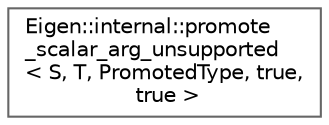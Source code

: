digraph "类继承关系图"
{
 // LATEX_PDF_SIZE
  bgcolor="transparent";
  edge [fontname=Helvetica,fontsize=10,labelfontname=Helvetica,labelfontsize=10];
  node [fontname=Helvetica,fontsize=10,shape=box,height=0.2,width=0.4];
  rankdir="LR";
  Node0 [id="Node000000",label="Eigen::internal::promote\l_scalar_arg_unsupported\l\< S, T, PromotedType, true,\l true \>",height=0.2,width=0.4,color="grey40", fillcolor="white", style="filled",URL="$struct_eigen_1_1internal_1_1promote__scalar__arg__unsupported_3_01_s_00_01_t_00_01_promoted_type_00_01true_00_01true_01_4.html",tooltip=" "];
}
